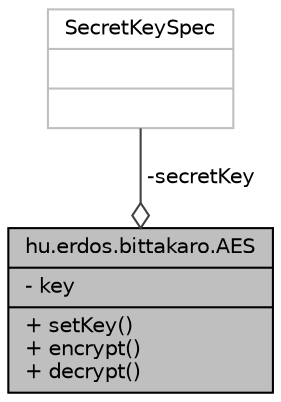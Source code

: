 digraph "hu.erdos.bittakaro.AES"
{
 // LATEX_PDF_SIZE
  edge [fontname="Helvetica",fontsize="10",labelfontname="Helvetica",labelfontsize="10"];
  node [fontname="Helvetica",fontsize="10",shape=record];
  Node1 [label="{hu.erdos.bittakaro.AES\n|- key\l|+ setKey()\l+ encrypt()\l+ decrypt()\l}",height=0.2,width=0.4,color="black", fillcolor="grey75", style="filled", fontcolor="black",tooltip=" "];
  Node2 -> Node1 [color="grey25",fontsize="10",style="solid",label=" -secretKey" ,arrowhead="odiamond",fontname="Helvetica"];
  Node2 [label="{SecretKeySpec\n||}",height=0.2,width=0.4,color="grey75", fillcolor="white", style="filled",tooltip=" "];
}
